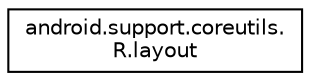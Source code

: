 digraph "Graphical Class Hierarchy"
{
 // INTERACTIVE_SVG=YES
 // LATEX_PDF_SIZE
  edge [fontname="Helvetica",fontsize="10",labelfontname="Helvetica",labelfontsize="10"];
  node [fontname="Helvetica",fontsize="10",shape=record];
  rankdir="LR";
  Node0 [label="android.support.coreutils.\lR.layout",height=0.2,width=0.4,color="black", fillcolor="white", style="filled",URL="$classandroid_1_1support_1_1coreutils_1_1_r_1_1layout.html",tooltip=" "];
}
